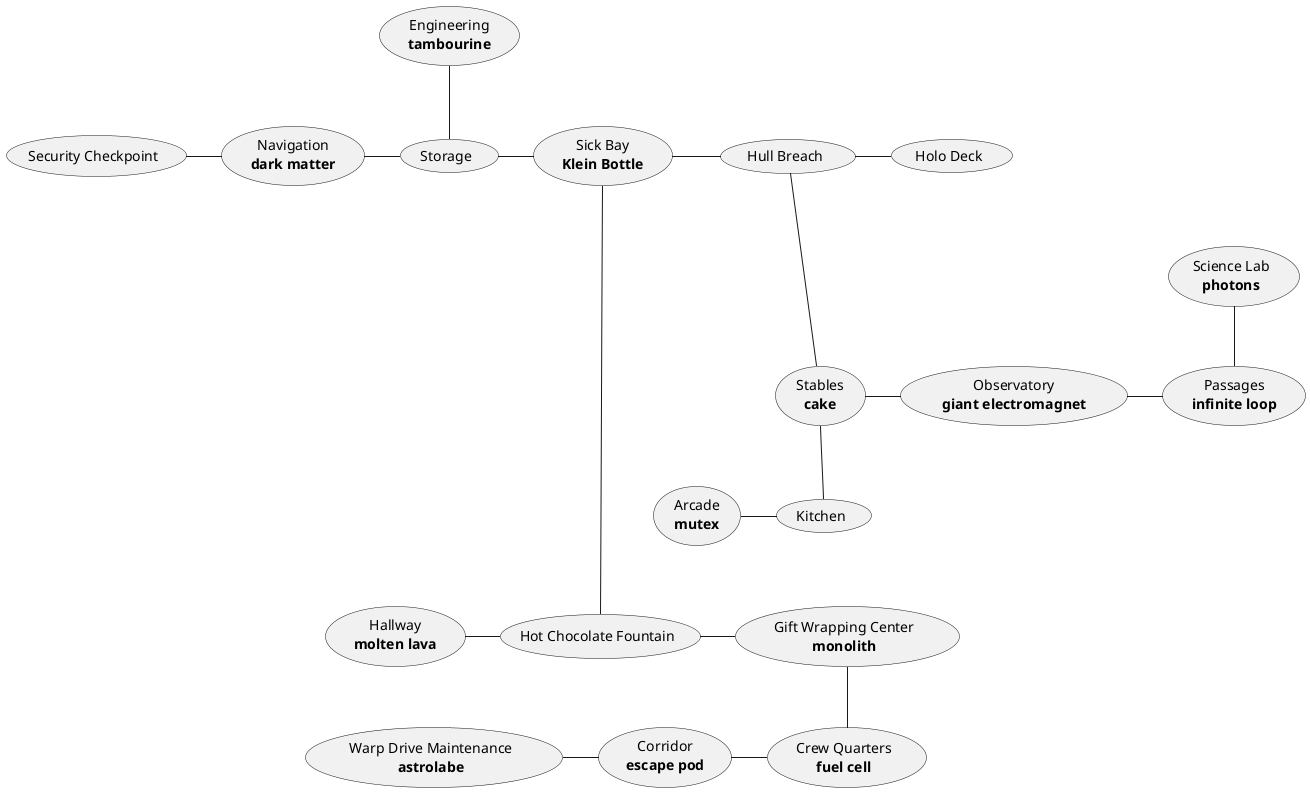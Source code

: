 @startuml

(Engineering\n**tambourine**) as engineering

(Sick Bay\n**Klein Bottle**) as sickbay

(Hull Breach) as hullbreach

(Storage) as storage
(Holo Deck) as holodeck

(Security Checkpoint) as security

(Navigation\n**dark matter**) as navigation

(Hallway\n**molten lava**) as hallway

(Hot Chocolate Fountain) as chocolat

(Gift Wrapping Center\n**monolith**) as gift
(Crew Quarters\n**fuel cell**) as crew
(Corridor\n**escape pod**) as corridor
(Warp Drive Maintenance\n**astrolabe**) as wrap
(Stables\n**cake**) as stables
(Observatory\n**giant electromagnet**) as observatory
(Passages\n**infinite loop**) as passages
(Science Lab\n**photons**) as science
(Kitchen) as kitchen
(Arcade\n**mutex**) as arcade


hullbreach -right- holodeck
hullbreach -left- sickbay

sickbay -left- storage
sickbay -down---- chocolat

chocolat -left- hallway
chocolat -right- gift

storage -left- navigation
storage -up- engineering

navigation -left- security

gift -down- crew

crew -left- corridor
corridor -left- wrap

hullbreach -down-- stables

stables -right- observatory
observatory -right- passages
passages -up- science

stables -down- kitchen
kitchen -left- arcade

@enduml
